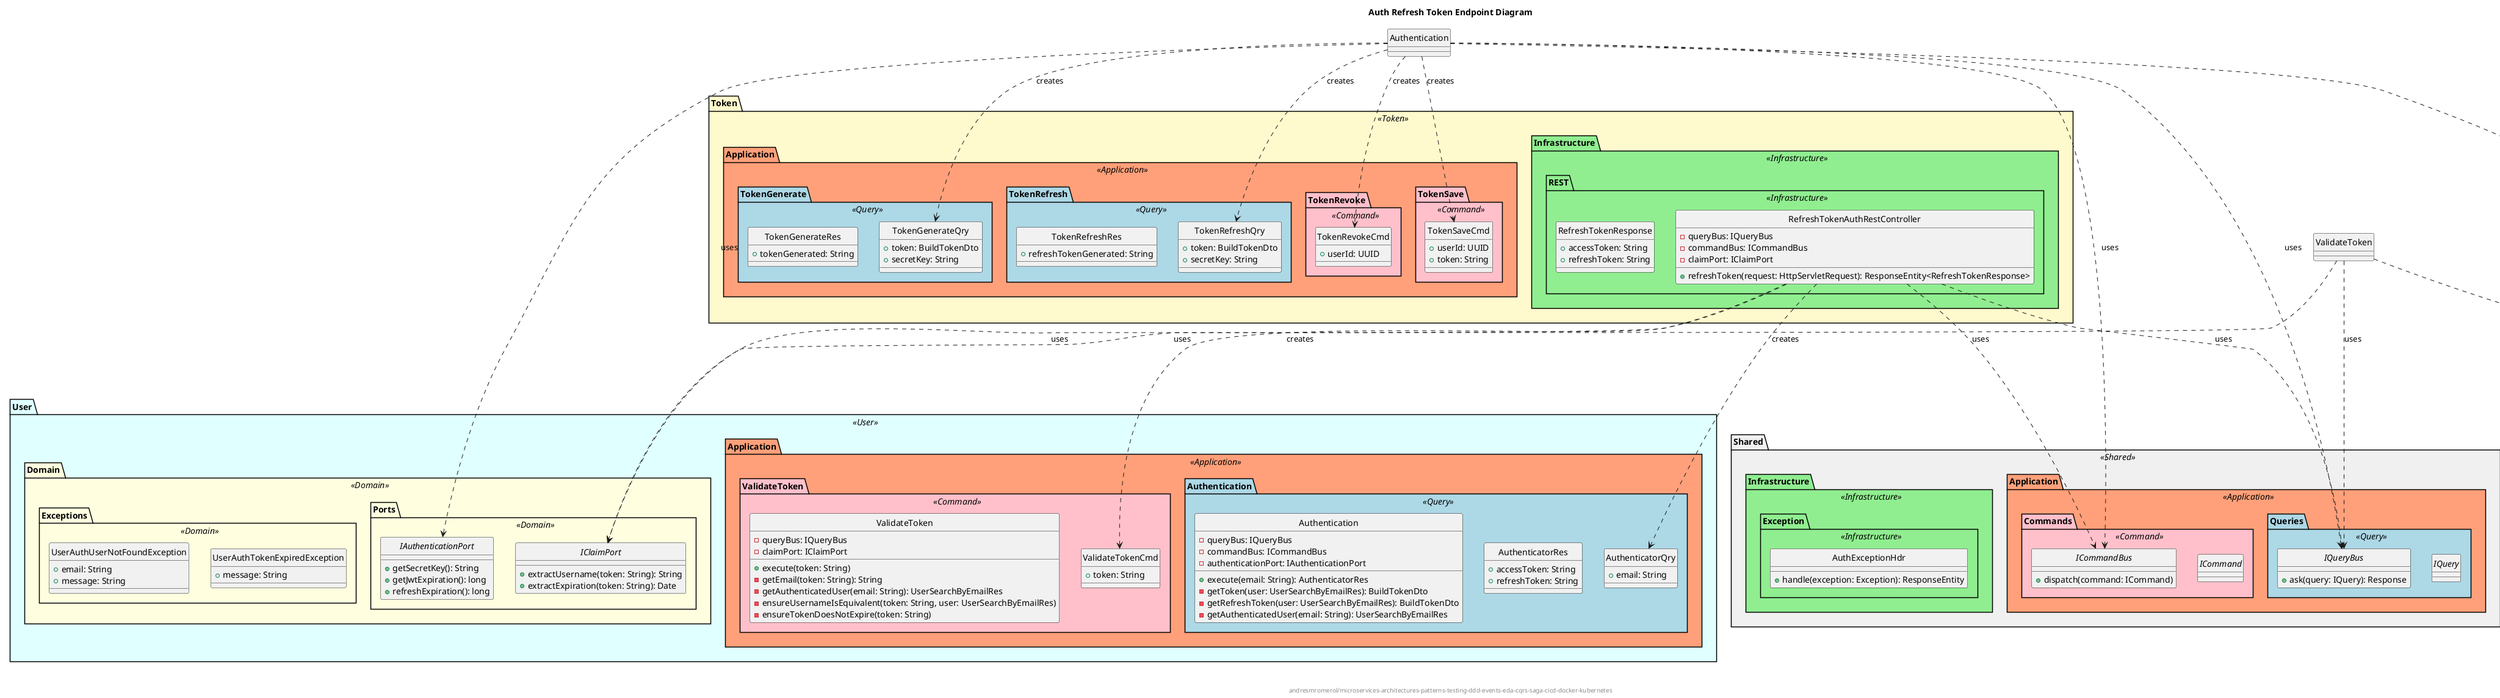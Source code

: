 @startuml Auth Refresh Token Endpoint Diagram

title Auth Refresh Token Endpoint Diagram

skinparam backgroundColor white
skinparam style strictuml
skinparam componentStyle uml2

skinparam package {
    BackgroundColor<<Domain>> LightYellow
    BackgroundColor<<Application>> LightSalmon
    BackgroundColor<<Infrastructure>> LightGreen
    BackgroundColor<<Command>> Pink
    BackgroundColor<<Query>> LightBlue
    BackgroundColor<<Adapter>> LightGray
    BackgroundColor<<User>> #E0FFFF
    BackgroundColor<<UserView>> #FFE0FF
    BackgroundColor<<Shared>> #F0F0F0
    BackgroundColor<<Token>> #FFFACD
}

package "Token" <<Token>> {
    package "Infrastructure" <<Infrastructure>> {
        package "REST" <<Infrastructure>> {
            class RefreshTokenAuthRestController {
                - queryBus: IQueryBus
                - commandBus: ICommandBus
                - claimPort: IClaimPort
                + refreshToken(request: HttpServletRequest): ResponseEntity<RefreshTokenResponse>
            }

            class RefreshTokenResponse {
                + accessToken: String
                + refreshToken: String
            }
        }
    }

    package "Application" <<Application>> {
        package "TokenGenerate" <<Query>> {
            class TokenGenerateQry {
                + token: BuildTokenDto
                + secretKey: String
            }

            class TokenGenerateRes {
                + tokenGenerated: String
            }
        }

        package "TokenRefresh" <<Query>> {
            class TokenRefreshQry {
                + token: BuildTokenDto
                + secretKey: String
            }

            class TokenRefreshRes {
                + refreshTokenGenerated: String
            }
        }

        package "TokenRevoke" <<Command>> {
            class TokenRevokeCmd {
                + userId: UUID
            }
        }

        package "TokenSave" <<Command>> {
            class TokenSaveCmd {
                + userId: UUID
                + token: String
            }
        }
    }
}

package "User" <<User>> {
    package "Domain" <<Domain>> {
        package "Ports" <<Domain>> {
            interface IClaimPort {
                + extractUsername(token: String): String
                + extractExpiration(token: String): Date
            }
            
            interface IAuthenticationPort {
                + getSecretKey(): String
                + getJwtExpiration(): long
                + refreshExpiration(): long
            }
        }

        package "Exceptions" <<Domain>> {
            class UserAuthTokenExpiredException {
                + message: String
            }
            
            class UserAuthUserNotFoundException {
                + email: String
                + message: String
            }
        }
    }

    package "Application" <<Application>> {
        package "ValidateToken" <<Command>> {
            class ValidateTokenCmd {
                + token: String
            }

            class ValidateToken {
                - queryBus: IQueryBus
                - claimPort: IClaimPort
                + execute(token: String)
                - getEmail(token: String): String
                - getAuthenticatedUser(email: String): UserSearchByEmailRes
                - ensureUsernameIsEquivalent(token: String, user: UserSearchByEmailRes)
                - ensureTokenDoesNotExpire(token: String)
            }
        }

        package "Authentication" <<Query>> {
            class AuthenticatorQry {
                + email: String
            }

            class AuthenticatorRes {
                + accessToken: String
                + refreshToken: String
            }

            class Authentication {
                - queryBus: IQueryBus
                - commandBus: ICommandBus
                - authenticationPort: IAuthenticationPort
                + execute(email: String): AuthenticatorRes
                - getToken(user: UserSearchByEmailRes): BuildTokenDto
                - getRefreshToken(user: UserSearchByEmailRes): BuildTokenDto
                - getAuthenticatedUser(email: String): UserSearchByEmailRes
            }
        }
    }
}

package "UserView" <<UserView>> {
    package "Application" <<Application>> {
        package "Queries" <<Query>> {
            package "UserSearch" <<Query>> {
                class UserSearchByEmailQry {
                    + email: String
                }

                class UserSearchByEmailRes {
                    + id: UUID
                    + name: String
                    + email: String
                    + password: String
                    + phone: String
                    + roles: Set<RoleEnum>
                    + permissions: Set<PermissionEnum>
                    + isEmpty: boolean
                }
            }
        }
    }
}

package "Shared" <<Shared>> {
    package "Application" <<Application>> {
        package "Commands" <<Command>> {
            interface ICommand {
            }

            interface ICommandBus {
                + dispatch(command: ICommand)
            }
        }

        package "Queries" <<Query>> {
            interface IQuery {
            }

            interface IQueryBus {
                + ask(query: IQuery): Response
            }
        }
    }

    package "Infrastructure" <<Infrastructure>> {
        package "Exception" <<Infrastructure>> {
            class AuthExceptionHdr {
                + handle(exception: Exception): ResponseEntity
            }
        }
    }
}

RefreshTokenAuthRestController ..> IQueryBus: uses
RefreshTokenAuthRestController ..> ICommandBus: uses
RefreshTokenAuthRestController ..> IClaimPort: uses
RefreshTokenAuthRestController ..> ValidateTokenCmd: creates
RefreshTokenAuthRestController ..> AuthenticatorQry: creates

ValidateToken ..> IQueryBus: uses
ValidateToken ..> IClaimPort: uses
ValidateToken ..> UserSearchByEmailQry: creates

Authentication ..> IQueryBus: uses
Authentication ..> ICommandBus: uses
Authentication ..> IAuthenticationPort: uses
Authentication ..> UserSearchByEmailQry: creates
Authentication ..> TokenGenerateQry: creates
Authentication ..> TokenRefreshQry: creates
Authentication ..> TokenRevokeCmd: creates
Authentication ..> TokenSaveCmd: creates

center footer andresmromerol/microservices-architectures-patterns-testing-ddd-events-eda-cqrs-saga-cicd-docker-kubernetes

@enduml
